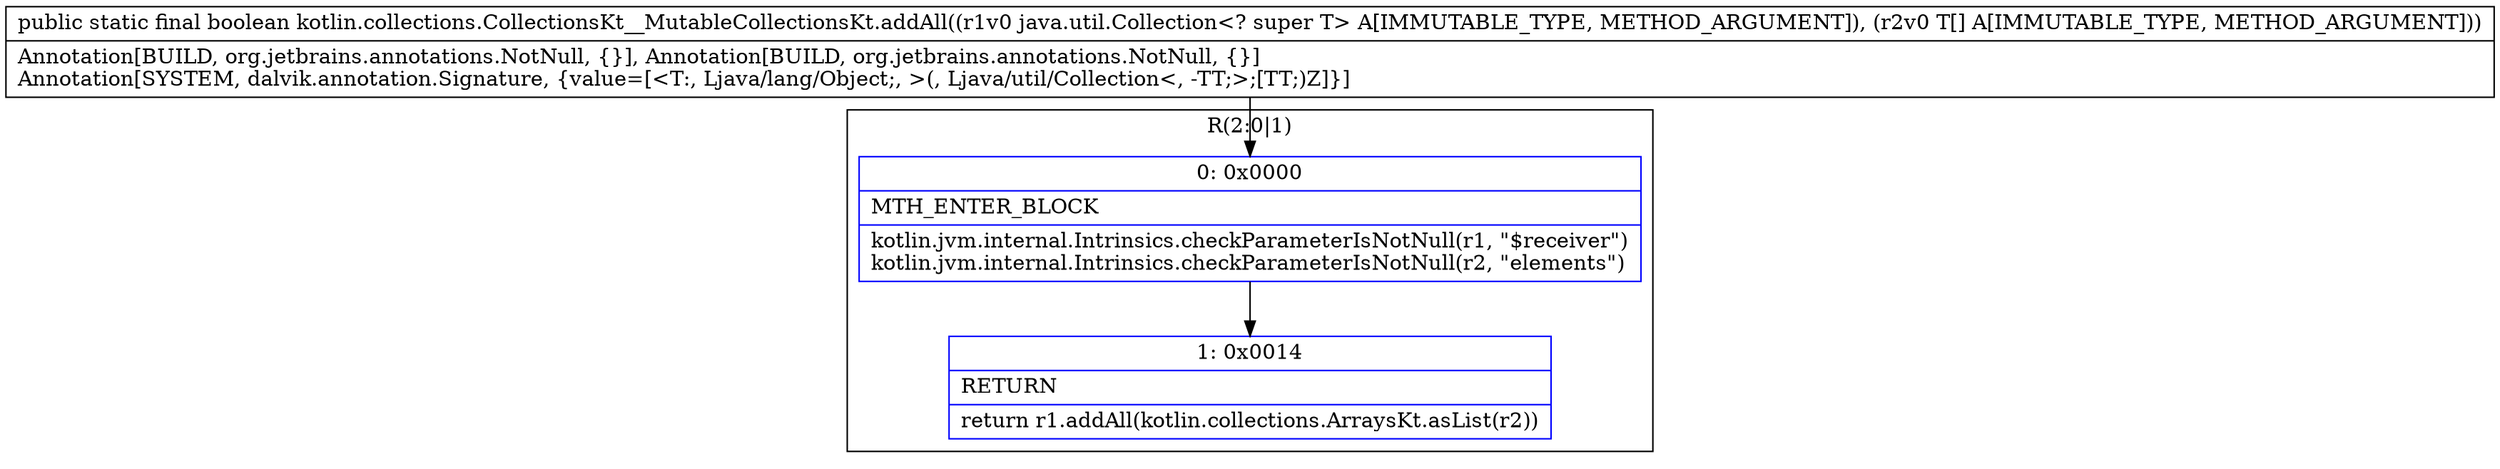 digraph "CFG forkotlin.collections.CollectionsKt__MutableCollectionsKt.addAll(Ljava\/util\/Collection;[Ljava\/lang\/Object;)Z" {
subgraph cluster_Region_1452813 {
label = "R(2:0|1)";
node [shape=record,color=blue];
Node_0 [shape=record,label="{0\:\ 0x0000|MTH_ENTER_BLOCK\l|kotlin.jvm.internal.Intrinsics.checkParameterIsNotNull(r1, \"$receiver\")\lkotlin.jvm.internal.Intrinsics.checkParameterIsNotNull(r2, \"elements\")\l}"];
Node_1 [shape=record,label="{1\:\ 0x0014|RETURN\l|return r1.addAll(kotlin.collections.ArraysKt.asList(r2))\l}"];
}
MethodNode[shape=record,label="{public static final boolean kotlin.collections.CollectionsKt__MutableCollectionsKt.addAll((r1v0 java.util.Collection\<? super T\> A[IMMUTABLE_TYPE, METHOD_ARGUMENT]), (r2v0 T[] A[IMMUTABLE_TYPE, METHOD_ARGUMENT]))  | Annotation[BUILD, org.jetbrains.annotations.NotNull, \{\}], Annotation[BUILD, org.jetbrains.annotations.NotNull, \{\}]\lAnnotation[SYSTEM, dalvik.annotation.Signature, \{value=[\<T:, Ljava\/lang\/Object;, \>(, Ljava\/util\/Collection\<, \-TT;\>;[TT;)Z]\}]\l}"];
MethodNode -> Node_0;
Node_0 -> Node_1;
}

